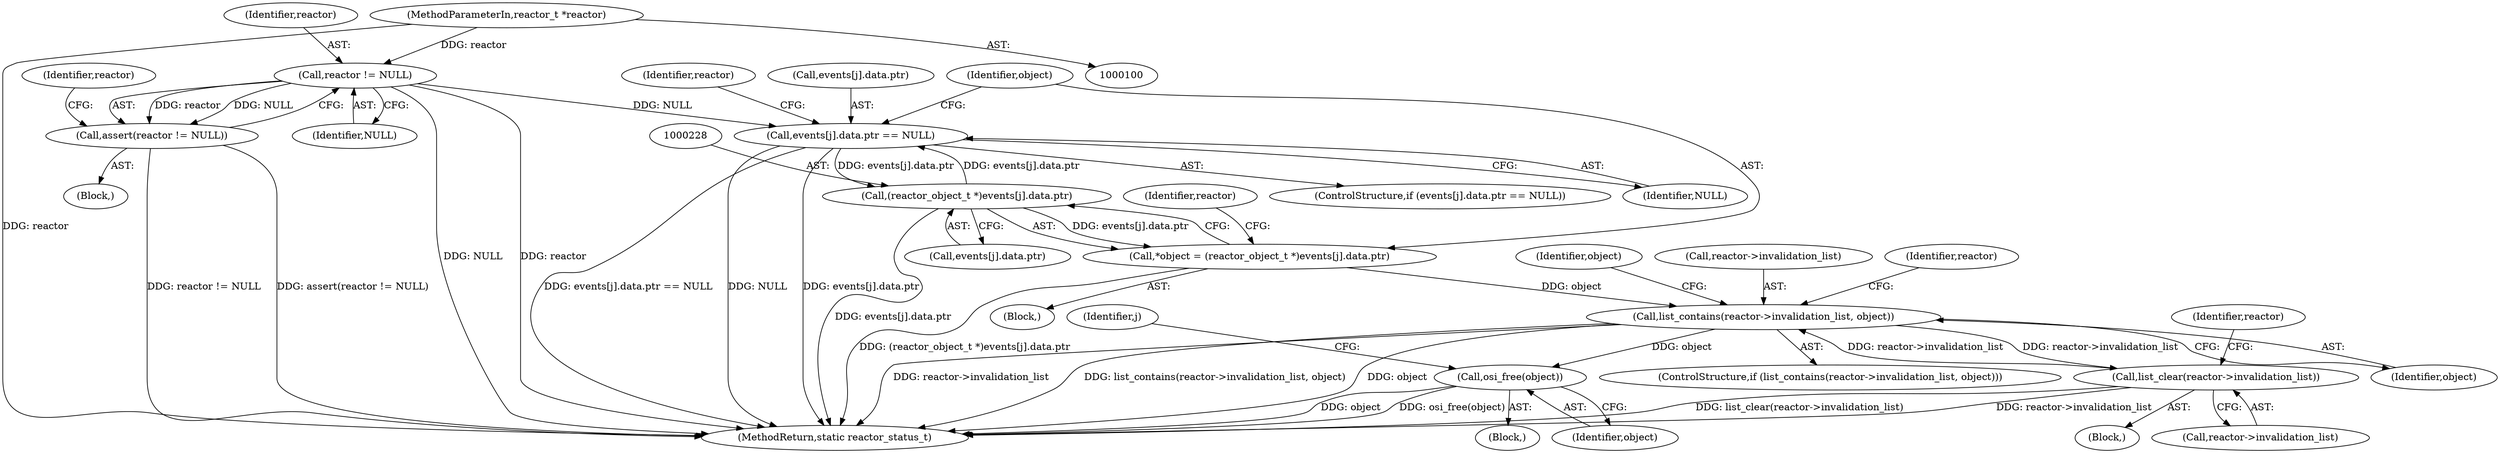 digraph "0_Android_472271b153c5dc53c28beac55480a8d8434b2d5c_59@pointer" {
"1000101" [label="(MethodParameterIn,reactor_t *reactor)"];
"1000105" [label="(Call,reactor != NULL)"];
"1000104" [label="(Call,assert(reactor != NULL))"];
"1000200" [label="(Call,events[j].data.ptr == NULL)"];
"1000227" [label="(Call,(reactor_object_t *)events[j].data.ptr)"];
"1000225" [label="(Call,*object = (reactor_object_t *)events[j].data.ptr)"];
"1000242" [label="(Call,list_contains(reactor->invalidation_list, object))"];
"1000139" [label="(Call,list_clear(reactor->invalidation_list))"];
"1000327" [label="(Call,osi_free(object))"];
"1000105" [label="(Call,reactor != NULL)"];
"1000146" [label="(Identifier,reactor)"];
"1000242" [label="(Call,list_contains(reactor->invalidation_list, object))"];
"1000327" [label="(Call,osi_free(object))"];
"1000241" [label="(ControlStructure,if (list_contains(reactor->invalidation_list, object)))"];
"1000140" [label="(Call,reactor->invalidation_list)"];
"1000257" [label="(Identifier,object)"];
"1000199" [label="(ControlStructure,if (events[j].data.ptr == NULL))"];
"1000197" [label="(Identifier,j)"];
"1000226" [label="(Identifier,object)"];
"1000243" [label="(Call,reactor->invalidation_list)"];
"1000321" [label="(Block,)"];
"1000198" [label="(Block,)"];
"1000227" [label="(Call,(reactor_object_t *)events[j].data.ptr)"];
"1000208" [label="(Identifier,NULL)"];
"1000225" [label="(Call,*object = (reactor_object_t *)events[j].data.ptr)"];
"1000229" [label="(Call,events[j].data.ptr)"];
"1000106" [label="(Identifier,reactor)"];
"1000328" [label="(Identifier,object)"];
"1000213" [label="(Identifier,reactor)"];
"1000101" [label="(MethodParameterIn,reactor_t *reactor)"];
"1000246" [label="(Identifier,object)"];
"1000251" [label="(Identifier,reactor)"];
"1000239" [label="(Identifier,reactor)"];
"1000110" [label="(Identifier,reactor)"];
"1000107" [label="(Identifier,NULL)"];
"1000104" [label="(Call,assert(reactor != NULL))"];
"1000201" [label="(Call,events[j].data.ptr)"];
"1000139" [label="(Call,list_clear(reactor->invalidation_list))"];
"1000133" [label="(Block,)"];
"1000200" [label="(Call,events[j].data.ptr == NULL)"];
"1000103" [label="(Block,)"];
"1000336" [label="(MethodReturn,static reactor_status_t)"];
"1000101" -> "1000100"  [label="AST: "];
"1000101" -> "1000336"  [label="DDG: reactor"];
"1000101" -> "1000105"  [label="DDG: reactor"];
"1000105" -> "1000104"  [label="AST: "];
"1000105" -> "1000107"  [label="CFG: "];
"1000106" -> "1000105"  [label="AST: "];
"1000107" -> "1000105"  [label="AST: "];
"1000104" -> "1000105"  [label="CFG: "];
"1000105" -> "1000336"  [label="DDG: NULL"];
"1000105" -> "1000336"  [label="DDG: reactor"];
"1000105" -> "1000104"  [label="DDG: reactor"];
"1000105" -> "1000104"  [label="DDG: NULL"];
"1000105" -> "1000200"  [label="DDG: NULL"];
"1000104" -> "1000103"  [label="AST: "];
"1000110" -> "1000104"  [label="CFG: "];
"1000104" -> "1000336"  [label="DDG: assert(reactor != NULL)"];
"1000104" -> "1000336"  [label="DDG: reactor != NULL"];
"1000200" -> "1000199"  [label="AST: "];
"1000200" -> "1000208"  [label="CFG: "];
"1000201" -> "1000200"  [label="AST: "];
"1000208" -> "1000200"  [label="AST: "];
"1000213" -> "1000200"  [label="CFG: "];
"1000226" -> "1000200"  [label="CFG: "];
"1000200" -> "1000336"  [label="DDG: events[j].data.ptr"];
"1000200" -> "1000336"  [label="DDG: events[j].data.ptr == NULL"];
"1000200" -> "1000336"  [label="DDG: NULL"];
"1000227" -> "1000200"  [label="DDG: events[j].data.ptr"];
"1000200" -> "1000227"  [label="DDG: events[j].data.ptr"];
"1000227" -> "1000225"  [label="AST: "];
"1000227" -> "1000229"  [label="CFG: "];
"1000228" -> "1000227"  [label="AST: "];
"1000229" -> "1000227"  [label="AST: "];
"1000225" -> "1000227"  [label="CFG: "];
"1000227" -> "1000336"  [label="DDG: events[j].data.ptr"];
"1000227" -> "1000225"  [label="DDG: events[j].data.ptr"];
"1000225" -> "1000198"  [label="AST: "];
"1000226" -> "1000225"  [label="AST: "];
"1000239" -> "1000225"  [label="CFG: "];
"1000225" -> "1000336"  [label="DDG: (reactor_object_t *)events[j].data.ptr"];
"1000225" -> "1000242"  [label="DDG: object"];
"1000242" -> "1000241"  [label="AST: "];
"1000242" -> "1000246"  [label="CFG: "];
"1000243" -> "1000242"  [label="AST: "];
"1000246" -> "1000242"  [label="AST: "];
"1000251" -> "1000242"  [label="CFG: "];
"1000257" -> "1000242"  [label="CFG: "];
"1000242" -> "1000336"  [label="DDG: list_contains(reactor->invalidation_list, object)"];
"1000242" -> "1000336"  [label="DDG: object"];
"1000242" -> "1000336"  [label="DDG: reactor->invalidation_list"];
"1000242" -> "1000139"  [label="DDG: reactor->invalidation_list"];
"1000139" -> "1000242"  [label="DDG: reactor->invalidation_list"];
"1000242" -> "1000327"  [label="DDG: object"];
"1000139" -> "1000133"  [label="AST: "];
"1000139" -> "1000140"  [label="CFG: "];
"1000140" -> "1000139"  [label="AST: "];
"1000146" -> "1000139"  [label="CFG: "];
"1000139" -> "1000336"  [label="DDG: list_clear(reactor->invalidation_list)"];
"1000139" -> "1000336"  [label="DDG: reactor->invalidation_list"];
"1000327" -> "1000321"  [label="AST: "];
"1000327" -> "1000328"  [label="CFG: "];
"1000328" -> "1000327"  [label="AST: "];
"1000197" -> "1000327"  [label="CFG: "];
"1000327" -> "1000336"  [label="DDG: object"];
"1000327" -> "1000336"  [label="DDG: osi_free(object)"];
}
